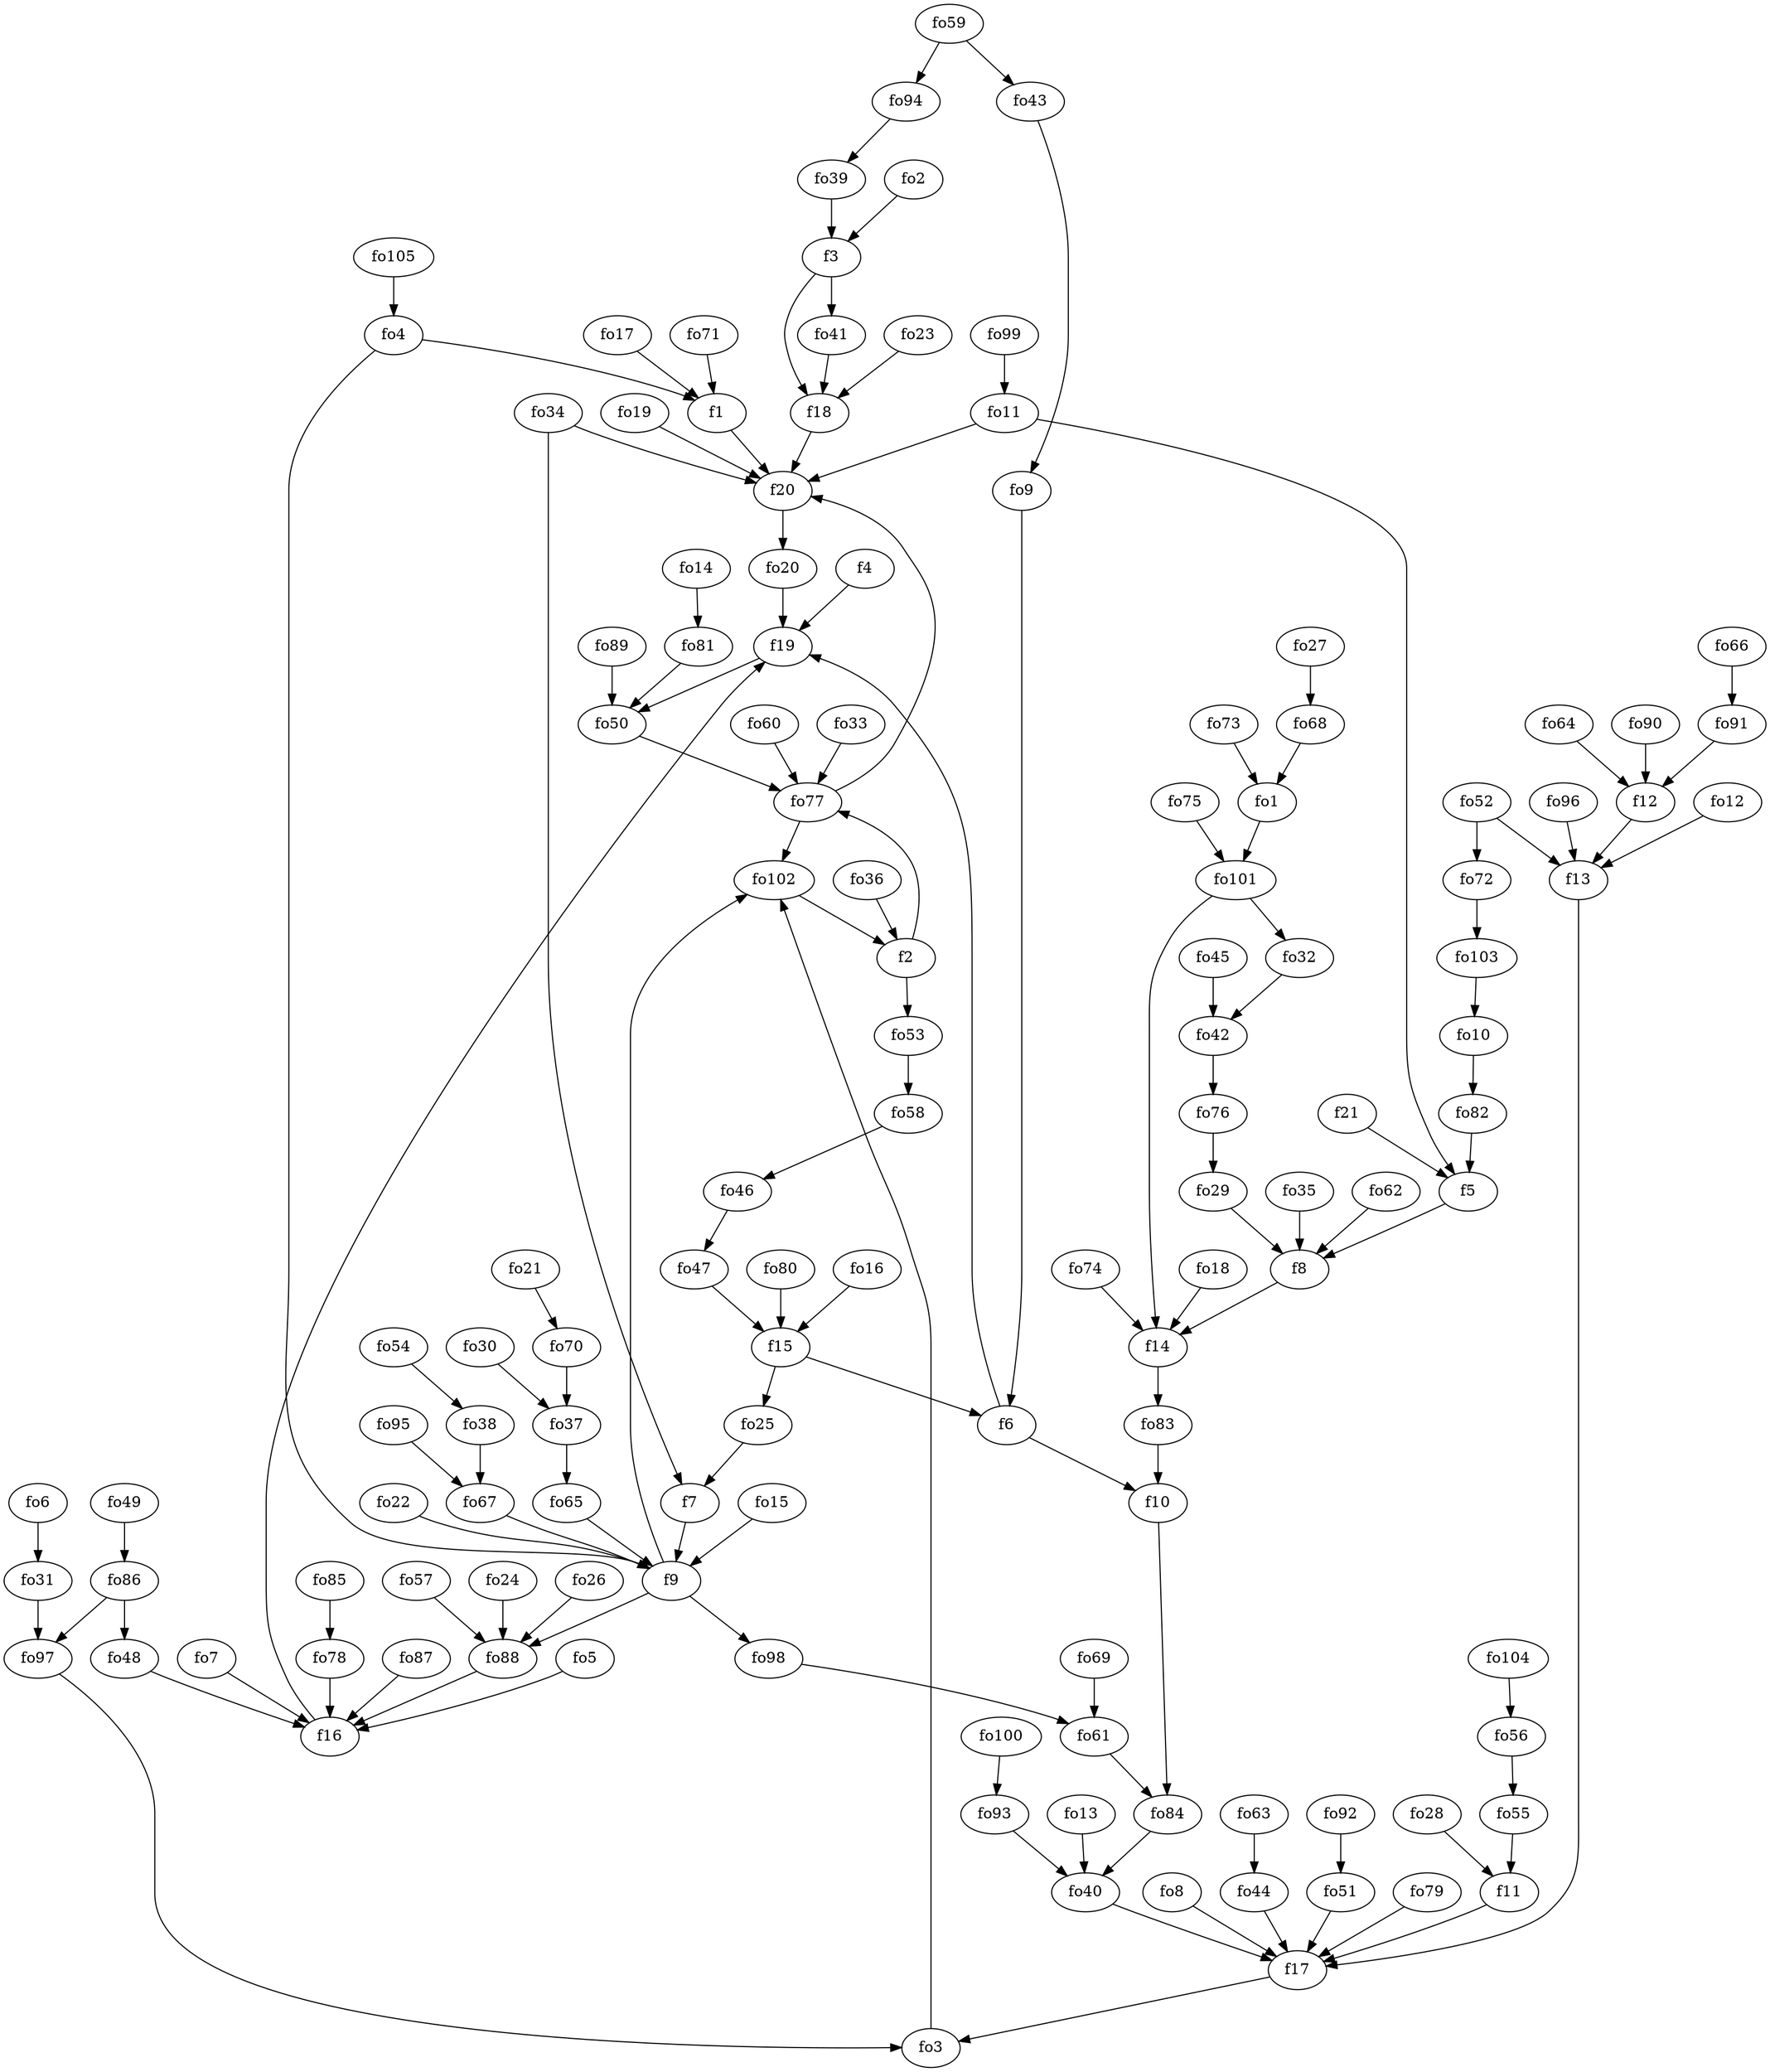 strict digraph  {
f1;
f2;
f3;
f4;
f5;
f6;
f7;
f8;
f9;
f10;
f11;
f12;
f13;
f14;
f15;
f16;
f17;
f18;
f19;
f20;
f21;
fo1;
fo2;
fo3;
fo4;
fo5;
fo6;
fo7;
fo8;
fo9;
fo10;
fo11;
fo12;
fo13;
fo14;
fo15;
fo16;
fo17;
fo18;
fo19;
fo20;
fo21;
fo22;
fo23;
fo24;
fo25;
fo26;
fo27;
fo28;
fo29;
fo30;
fo31;
fo32;
fo33;
fo34;
fo35;
fo36;
fo37;
fo38;
fo39;
fo40;
fo41;
fo42;
fo43;
fo44;
fo45;
fo46;
fo47;
fo48;
fo49;
fo50;
fo51;
fo52;
fo53;
fo54;
fo55;
fo56;
fo57;
fo58;
fo59;
fo60;
fo61;
fo62;
fo63;
fo64;
fo65;
fo66;
fo67;
fo68;
fo69;
fo70;
fo71;
fo72;
fo73;
fo74;
fo75;
fo76;
fo77;
fo78;
fo79;
fo80;
fo81;
fo82;
fo83;
fo84;
fo85;
fo86;
fo87;
fo88;
fo89;
fo90;
fo91;
fo92;
fo93;
fo94;
fo95;
fo96;
fo97;
fo98;
fo99;
fo100;
fo101;
fo102;
fo103;
fo104;
fo105;
f1 -> f20  [weight=2];
f2 -> fo77  [weight=2];
f2 -> fo53  [weight=2];
f3 -> f18  [weight=2];
f3 -> fo41  [weight=2];
f4 -> f19  [weight=2];
f5 -> f8  [weight=2];
f6 -> f10  [weight=2];
f6 -> f19  [weight=2];
f7 -> f9  [weight=2];
f8 -> f14  [weight=2];
f9 -> fo88  [weight=2];
f9 -> fo102  [weight=2];
f9 -> fo98  [weight=2];
f10 -> fo84  [weight=2];
f11 -> f17  [weight=2];
f12 -> f13  [weight=2];
f13 -> f17  [weight=2];
f14 -> fo83  [weight=2];
f15 -> f6  [weight=2];
f15 -> fo25  [weight=2];
f16 -> f19  [weight=2];
f17 -> fo3  [weight=2];
f18 -> f20  [weight=2];
f19 -> fo50  [weight=2];
f20 -> fo20  [weight=2];
f21 -> f5  [weight=2];
fo1 -> fo101  [weight=2];
fo2 -> f3  [weight=2];
fo3 -> fo102  [weight=2];
fo4 -> f1  [weight=2];
fo4 -> f9  [weight=2];
fo5 -> f16  [weight=2];
fo6 -> fo31  [weight=2];
fo7 -> f16  [weight=2];
fo8 -> f17  [weight=2];
fo9 -> f6  [weight=2];
fo10 -> fo82  [weight=2];
fo11 -> f20  [weight=2];
fo11 -> f5  [weight=2];
fo12 -> f13  [weight=2];
fo13 -> fo40  [weight=2];
fo14 -> fo81  [weight=2];
fo15 -> f9  [weight=2];
fo16 -> f15  [weight=2];
fo17 -> f1  [weight=2];
fo18 -> f14  [weight=2];
fo19 -> f20  [weight=2];
fo20 -> f19  [weight=2];
fo21 -> fo70  [weight=2];
fo22 -> f9  [weight=2];
fo23 -> f18  [weight=2];
fo24 -> fo88  [weight=2];
fo25 -> f7  [weight=2];
fo26 -> fo88  [weight=2];
fo27 -> fo68  [weight=2];
fo28 -> f11  [weight=2];
fo29 -> f8  [weight=2];
fo30 -> fo37  [weight=2];
fo31 -> fo97  [weight=2];
fo32 -> fo42  [weight=2];
fo33 -> fo77  [weight=2];
fo34 -> f7  [weight=2];
fo34 -> f20  [weight=2];
fo35 -> f8  [weight=2];
fo36 -> f2  [weight=2];
fo37 -> fo65  [weight=2];
fo38 -> fo67  [weight=2];
fo39 -> f3  [weight=2];
fo40 -> f17  [weight=2];
fo41 -> f18  [weight=2];
fo42 -> fo76  [weight=2];
fo43 -> fo9  [weight=2];
fo44 -> f17  [weight=2];
fo45 -> fo42  [weight=2];
fo46 -> fo47  [weight=2];
fo47 -> f15  [weight=2];
fo48 -> f16  [weight=2];
fo49 -> fo86  [weight=2];
fo50 -> fo77  [weight=2];
fo51 -> f17  [weight=2];
fo52 -> f13  [weight=2];
fo52 -> fo72  [weight=2];
fo53 -> fo58  [weight=2];
fo54 -> fo38  [weight=2];
fo55 -> f11  [weight=2];
fo56 -> fo55  [weight=2];
fo57 -> fo88  [weight=2];
fo58 -> fo46  [weight=2];
fo59 -> fo43  [weight=2];
fo59 -> fo94  [weight=2];
fo60 -> fo77  [weight=2];
fo61 -> fo84  [weight=2];
fo62 -> f8  [weight=2];
fo63 -> fo44  [weight=2];
fo64 -> f12  [weight=2];
fo65 -> f9  [weight=2];
fo66 -> fo91  [weight=2];
fo67 -> f9  [weight=2];
fo68 -> fo1  [weight=2];
fo69 -> fo61  [weight=2];
fo70 -> fo37  [weight=2];
fo71 -> f1  [weight=2];
fo72 -> fo103  [weight=2];
fo73 -> fo1  [weight=2];
fo74 -> f14  [weight=2];
fo75 -> fo101  [weight=2];
fo76 -> fo29  [weight=2];
fo77 -> fo102  [weight=2];
fo77 -> f20  [weight=2];
fo78 -> f16  [weight=2];
fo79 -> f17  [weight=2];
fo80 -> f15  [weight=2];
fo81 -> fo50  [weight=2];
fo82 -> f5  [weight=2];
fo83 -> f10  [weight=2];
fo84 -> fo40  [weight=2];
fo85 -> fo78  [weight=2];
fo86 -> fo48  [weight=2];
fo86 -> fo97  [weight=2];
fo87 -> f16  [weight=2];
fo88 -> f16  [weight=2];
fo89 -> fo50  [weight=2];
fo90 -> f12  [weight=2];
fo91 -> f12  [weight=2];
fo92 -> fo51  [weight=2];
fo93 -> fo40  [weight=2];
fo94 -> fo39  [weight=2];
fo95 -> fo67  [weight=2];
fo96 -> f13  [weight=2];
fo97 -> fo3  [weight=2];
fo98 -> fo61  [weight=2];
fo99 -> fo11  [weight=2];
fo100 -> fo93  [weight=2];
fo101 -> fo32  [weight=2];
fo101 -> f14  [weight=2];
fo102 -> f2  [weight=2];
fo103 -> fo10  [weight=2];
fo104 -> fo56  [weight=2];
fo105 -> fo4  [weight=2];
}
